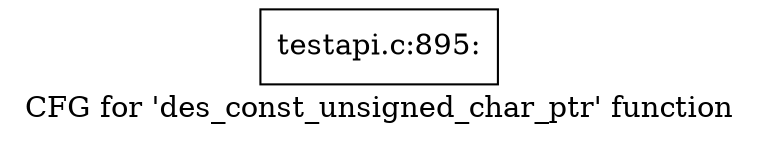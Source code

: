 digraph "CFG for 'des_const_unsigned_char_ptr' function" {
	label="CFG for 'des_const_unsigned_char_ptr' function";

	Node0x404b6e0 [shape=record,label="{testapi.c:895:}"];
}
